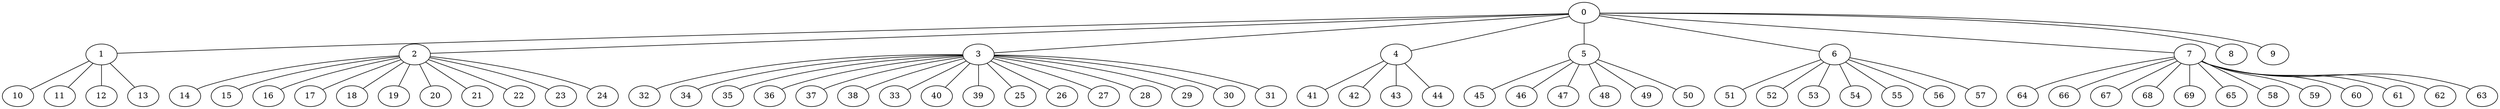 
graph graphname {
    0 -- 1
0 -- 2
0 -- 3
0 -- 4
0 -- 5
0 -- 6
0 -- 7
0 -- 8
0 -- 9
1 -- 10
1 -- 11
1 -- 12
1 -- 13
2 -- 14
2 -- 15
2 -- 16
2 -- 17
2 -- 18
2 -- 19
2 -- 20
2 -- 21
2 -- 22
2 -- 23
2 -- 24
3 -- 32
3 -- 34
3 -- 35
3 -- 36
3 -- 37
3 -- 38
3 -- 33
3 -- 40
3 -- 39
3 -- 25
3 -- 26
3 -- 27
3 -- 28
3 -- 29
3 -- 30
3 -- 31
4 -- 41
4 -- 42
4 -- 43
4 -- 44
5 -- 45
5 -- 46
5 -- 47
5 -- 48
5 -- 49
5 -- 50
6 -- 51
6 -- 52
6 -- 53
6 -- 54
6 -- 55
6 -- 56
6 -- 57
7 -- 64
7 -- 66
7 -- 67
7 -- 68
7 -- 69
7 -- 65
7 -- 58
7 -- 59
7 -- 60
7 -- 61
7 -- 62
7 -- 63

}
